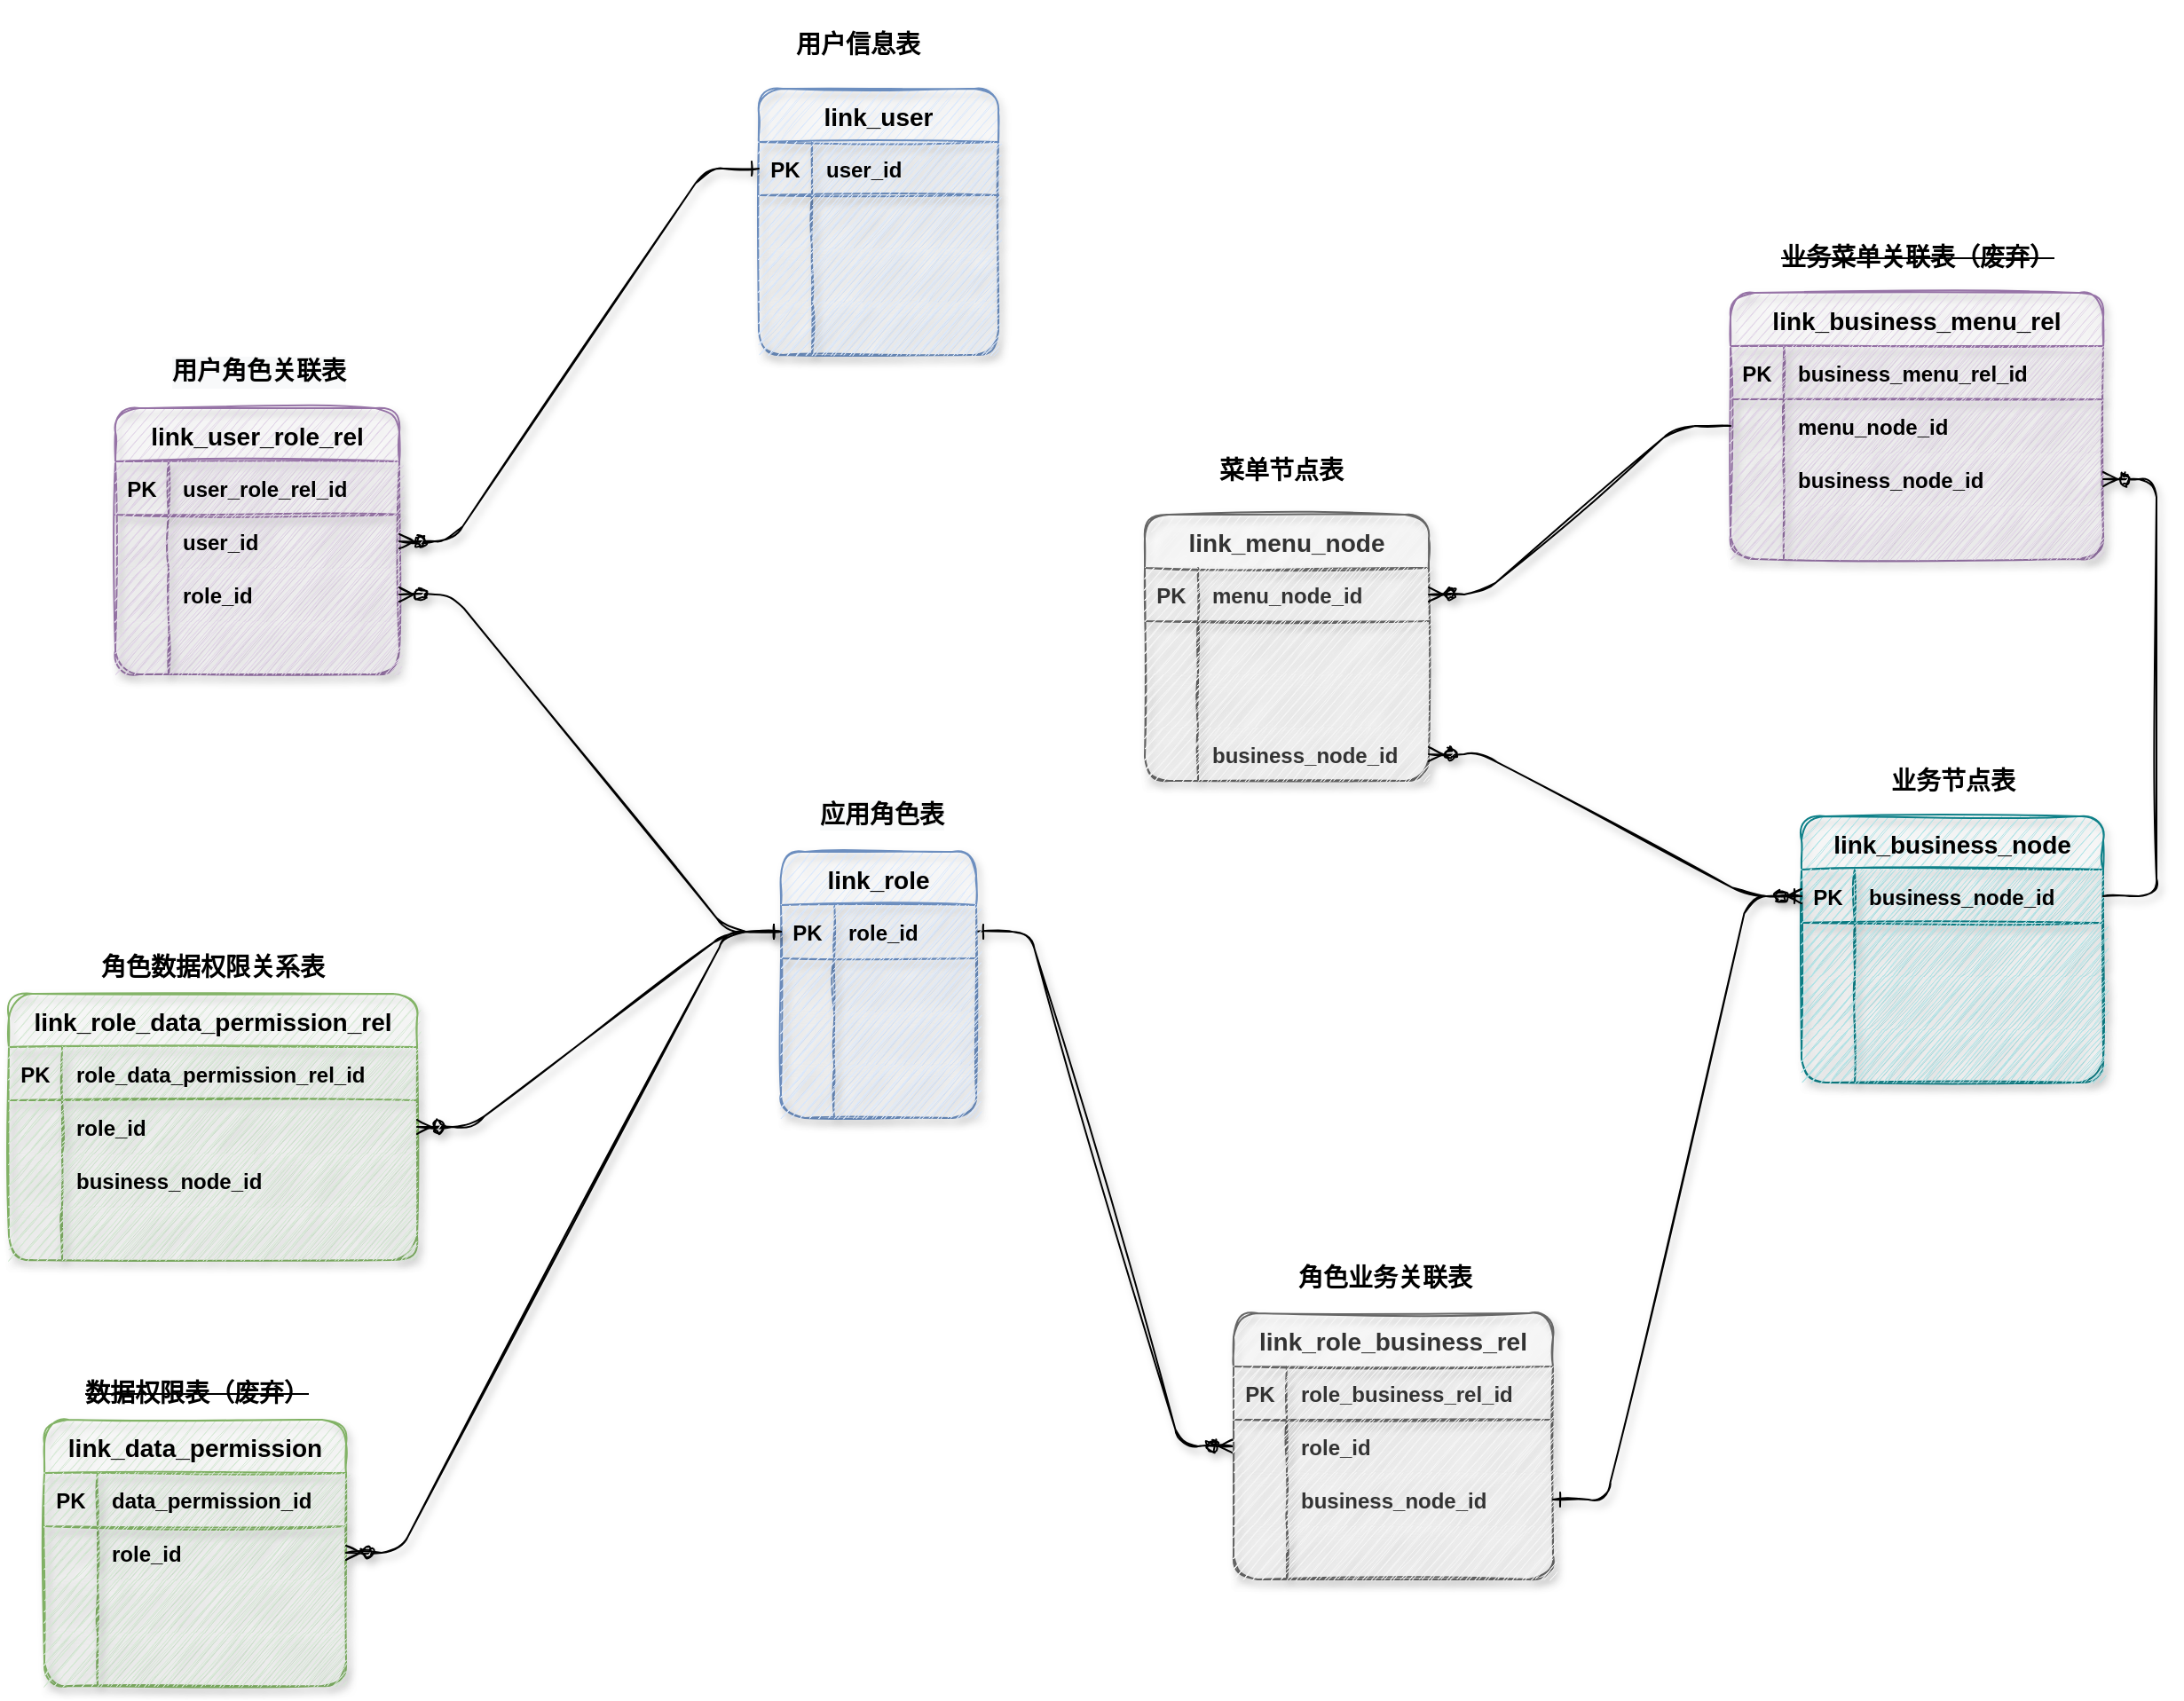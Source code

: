 <mxfile version="21.3.4" type="github">
  <diagram name="第 1 页" id="-1RtoDrV1E8NqZcKQzuA">
    <mxGraphModel dx="1562" dy="875" grid="1" gridSize="10" guides="1" tooltips="1" connect="1" arrows="1" fold="1" page="1" pageScale="1" pageWidth="827" pageHeight="1169" background="#ffffff" math="0" shadow="0">
      <root>
        <mxCell id="0" />
        <mxCell id="1" parent="0" />
        <mxCell id="bn9qM6ZARCFpn5LCWyF9-1" value="" style="edgeStyle=entityRelationEdgeStyle;endArrow=ERzeroToMany;startArrow=ERone;endFill=1;startFill=0;shadow=1;sketch=1;entryX=0;entryY=0.5;entryDx=0;entryDy=0;fontStyle=1;exitX=1;exitY=0.5;exitDx=0;exitDy=0;" edge="1" parent="1" source="bn9qM6ZARCFpn5LCWyF9-3" target="bn9qM6ZARCFpn5LCWyF9-32">
          <mxGeometry width="100" height="100" relative="1" as="geometry">
            <mxPoint x="880" y="765" as="sourcePoint" />
            <mxPoint x="1100" y="760" as="targetPoint" />
          </mxGeometry>
        </mxCell>
        <mxCell id="bn9qM6ZARCFpn5LCWyF9-2" value="link_role" style="shape=table;startSize=30;container=1;collapsible=1;childLayout=tableLayout;fixedRows=1;rowLines=0;fontStyle=1;align=center;resizeLast=1;shadow=1;sketch=1;strokeColor=#6c8ebf;fillColor=#dae8fc;fontSize=14;rounded=1;" vertex="1" parent="1">
          <mxGeometry x="715" y="800" width="110" height="150" as="geometry" />
        </mxCell>
        <mxCell id="bn9qM6ZARCFpn5LCWyF9-3" value="" style="shape=partialRectangle;collapsible=0;dropTarget=0;pointerEvents=0;top=0;left=0;bottom=1;right=0;points=[[0,0.5],[1,0.5]];portConstraint=eastwest;strokeColor=#6c8ebf;fillColor=#dae8fc;shadow=1;sketch=1;fontStyle=1" vertex="1" parent="bn9qM6ZARCFpn5LCWyF9-2">
          <mxGeometry y="30" width="110" height="30" as="geometry" />
        </mxCell>
        <mxCell id="bn9qM6ZARCFpn5LCWyF9-4" value="PK" style="shape=partialRectangle;connectable=0;top=0;left=0;bottom=0;right=0;fontStyle=1;overflow=hidden;strokeColor=#6c8ebf;fillColor=#dae8fc;shadow=1;sketch=1;" vertex="1" parent="bn9qM6ZARCFpn5LCWyF9-3">
          <mxGeometry width="30" height="30" as="geometry">
            <mxRectangle width="30" height="30" as="alternateBounds" />
          </mxGeometry>
        </mxCell>
        <mxCell id="bn9qM6ZARCFpn5LCWyF9-5" value="role_id" style="shape=partialRectangle;connectable=0;top=0;left=0;bottom=0;right=0;align=left;spacingLeft=6;fontStyle=1;overflow=hidden;strokeColor=#6c8ebf;fillColor=#dae8fc;shadow=1;sketch=1;" vertex="1" parent="bn9qM6ZARCFpn5LCWyF9-3">
          <mxGeometry x="30" width="80" height="30" as="geometry">
            <mxRectangle width="80" height="30" as="alternateBounds" />
          </mxGeometry>
        </mxCell>
        <mxCell id="bn9qM6ZARCFpn5LCWyF9-6" value="" style="shape=partialRectangle;collapsible=0;dropTarget=0;pointerEvents=0;top=0;left=0;bottom=0;right=0;points=[[0,0.5],[1,0.5]];portConstraint=eastwest;strokeColor=#6c8ebf;fillColor=#dae8fc;shadow=1;sketch=1;fontStyle=1" vertex="1" parent="bn9qM6ZARCFpn5LCWyF9-2">
          <mxGeometry y="60" width="110" height="30" as="geometry" />
        </mxCell>
        <mxCell id="bn9qM6ZARCFpn5LCWyF9-7" value="" style="shape=partialRectangle;connectable=0;top=0;left=0;bottom=0;right=0;editable=1;overflow=hidden;strokeColor=#6c8ebf;fillColor=#dae8fc;shadow=1;sketch=1;fontStyle=1" vertex="1" parent="bn9qM6ZARCFpn5LCWyF9-6">
          <mxGeometry width="30" height="30" as="geometry">
            <mxRectangle width="30" height="30" as="alternateBounds" />
          </mxGeometry>
        </mxCell>
        <mxCell id="bn9qM6ZARCFpn5LCWyF9-8" value="" style="shape=partialRectangle;connectable=0;top=0;left=0;bottom=0;right=0;align=left;spacingLeft=6;overflow=hidden;strokeColor=#6c8ebf;fillColor=#dae8fc;shadow=1;sketch=1;fontStyle=1" vertex="1" parent="bn9qM6ZARCFpn5LCWyF9-6">
          <mxGeometry x="30" width="80" height="30" as="geometry">
            <mxRectangle width="80" height="30" as="alternateBounds" />
          </mxGeometry>
        </mxCell>
        <mxCell id="bn9qM6ZARCFpn5LCWyF9-9" value="" style="shape=partialRectangle;collapsible=0;dropTarget=0;pointerEvents=0;top=0;left=0;bottom=0;right=0;points=[[0,0.5],[1,0.5]];portConstraint=eastwest;strokeColor=#6c8ebf;fillColor=#dae8fc;shadow=1;sketch=1;fontStyle=1" vertex="1" parent="bn9qM6ZARCFpn5LCWyF9-2">
          <mxGeometry y="90" width="110" height="30" as="geometry" />
        </mxCell>
        <mxCell id="bn9qM6ZARCFpn5LCWyF9-10" value="" style="shape=partialRectangle;connectable=0;top=0;left=0;bottom=0;right=0;editable=1;overflow=hidden;strokeColor=#6c8ebf;fillColor=#dae8fc;shadow=1;sketch=1;fontStyle=1" vertex="1" parent="bn9qM6ZARCFpn5LCWyF9-9">
          <mxGeometry width="30" height="30" as="geometry">
            <mxRectangle width="30" height="30" as="alternateBounds" />
          </mxGeometry>
        </mxCell>
        <mxCell id="bn9qM6ZARCFpn5LCWyF9-11" value="" style="shape=partialRectangle;connectable=0;top=0;left=0;bottom=0;right=0;align=left;spacingLeft=6;overflow=hidden;strokeColor=#6c8ebf;fillColor=#dae8fc;shadow=1;sketch=1;fontStyle=1" vertex="1" parent="bn9qM6ZARCFpn5LCWyF9-9">
          <mxGeometry x="30" width="80" height="30" as="geometry">
            <mxRectangle width="80" height="30" as="alternateBounds" />
          </mxGeometry>
        </mxCell>
        <mxCell id="bn9qM6ZARCFpn5LCWyF9-12" value="" style="shape=partialRectangle;collapsible=0;dropTarget=0;pointerEvents=0;top=0;left=0;bottom=0;right=0;points=[[0,0.5],[1,0.5]];portConstraint=eastwest;strokeColor=#6c8ebf;fillColor=#dae8fc;shadow=1;sketch=1;fontStyle=1" vertex="1" parent="bn9qM6ZARCFpn5LCWyF9-2">
          <mxGeometry y="120" width="110" height="30" as="geometry" />
        </mxCell>
        <mxCell id="bn9qM6ZARCFpn5LCWyF9-13" value="" style="shape=partialRectangle;connectable=0;top=0;left=0;bottom=0;right=0;editable=1;overflow=hidden;strokeColor=#6c8ebf;fillColor=#dae8fc;shadow=1;sketch=1;fontStyle=1" vertex="1" parent="bn9qM6ZARCFpn5LCWyF9-12">
          <mxGeometry width="30" height="30" as="geometry">
            <mxRectangle width="30" height="30" as="alternateBounds" />
          </mxGeometry>
        </mxCell>
        <mxCell id="bn9qM6ZARCFpn5LCWyF9-14" value="" style="shape=partialRectangle;connectable=0;top=0;left=0;bottom=0;right=0;align=left;spacingLeft=6;overflow=hidden;strokeColor=#6c8ebf;fillColor=#dae8fc;shadow=1;sketch=1;fontStyle=1" vertex="1" parent="bn9qM6ZARCFpn5LCWyF9-12">
          <mxGeometry x="30" width="80" height="30" as="geometry">
            <mxRectangle width="80" height="30" as="alternateBounds" />
          </mxGeometry>
        </mxCell>
        <mxCell id="bn9qM6ZARCFpn5LCWyF9-15" value="link_business_node" style="shape=table;startSize=30;container=1;collapsible=1;childLayout=tableLayout;fixedRows=1;rowLines=0;fontStyle=1;align=center;resizeLast=1;shadow=1;sketch=1;fillColor=#b0e3e6;fontSize=14;strokeColor=#0e8088;rounded=1;" vertex="1" parent="1">
          <mxGeometry x="1290" y="780" width="170" height="150" as="geometry" />
        </mxCell>
        <mxCell id="bn9qM6ZARCFpn5LCWyF9-16" value="" style="shape=partialRectangle;collapsible=0;dropTarget=0;pointerEvents=0;top=0;left=0;bottom=1;right=0;points=[[0,0.5],[1,0.5]];portConstraint=eastwest;strokeColor=#0e8088;fillColor=#b0e3e6;shadow=1;sketch=1;fontStyle=1" vertex="1" parent="bn9qM6ZARCFpn5LCWyF9-15">
          <mxGeometry y="30" width="170" height="30" as="geometry" />
        </mxCell>
        <mxCell id="bn9qM6ZARCFpn5LCWyF9-17" value="PK" style="shape=partialRectangle;connectable=0;top=0;left=0;bottom=0;right=0;fontStyle=1;overflow=hidden;strokeColor=#0e8088;fillColor=#b0e3e6;shadow=1;sketch=1;" vertex="1" parent="bn9qM6ZARCFpn5LCWyF9-16">
          <mxGeometry width="30" height="30" as="geometry">
            <mxRectangle width="30" height="30" as="alternateBounds" />
          </mxGeometry>
        </mxCell>
        <mxCell id="bn9qM6ZARCFpn5LCWyF9-18" value="business_node_id" style="shape=partialRectangle;connectable=0;top=0;left=0;bottom=0;right=0;align=left;spacingLeft=6;fontStyle=1;overflow=hidden;strokeColor=#0e8088;fillColor=#b0e3e6;shadow=1;sketch=1;" vertex="1" parent="bn9qM6ZARCFpn5LCWyF9-16">
          <mxGeometry x="30" width="140" height="30" as="geometry">
            <mxRectangle width="140" height="30" as="alternateBounds" />
          </mxGeometry>
        </mxCell>
        <mxCell id="bn9qM6ZARCFpn5LCWyF9-19" value="" style="shape=partialRectangle;collapsible=0;dropTarget=0;pointerEvents=0;top=0;left=0;bottom=0;right=0;points=[[0,0.5],[1,0.5]];portConstraint=eastwest;strokeColor=#0e8088;fillColor=#b0e3e6;shadow=1;sketch=1;fontStyle=1" vertex="1" parent="bn9qM6ZARCFpn5LCWyF9-15">
          <mxGeometry y="60" width="170" height="30" as="geometry" />
        </mxCell>
        <mxCell id="bn9qM6ZARCFpn5LCWyF9-20" value="" style="shape=partialRectangle;connectable=0;top=0;left=0;bottom=0;right=0;editable=1;overflow=hidden;strokeColor=#0e8088;fillColor=#b0e3e6;shadow=1;sketch=1;fontStyle=1" vertex="1" parent="bn9qM6ZARCFpn5LCWyF9-19">
          <mxGeometry width="30" height="30" as="geometry">
            <mxRectangle width="30" height="30" as="alternateBounds" />
          </mxGeometry>
        </mxCell>
        <mxCell id="bn9qM6ZARCFpn5LCWyF9-21" value="" style="shape=partialRectangle;connectable=0;top=0;left=0;bottom=0;right=0;align=left;spacingLeft=6;overflow=hidden;strokeColor=#0e8088;fillColor=#b0e3e6;shadow=1;sketch=1;fontStyle=1" vertex="1" parent="bn9qM6ZARCFpn5LCWyF9-19">
          <mxGeometry x="30" width="140" height="30" as="geometry">
            <mxRectangle width="140" height="30" as="alternateBounds" />
          </mxGeometry>
        </mxCell>
        <mxCell id="bn9qM6ZARCFpn5LCWyF9-22" value="" style="shape=partialRectangle;collapsible=0;dropTarget=0;pointerEvents=0;top=0;left=0;bottom=0;right=0;points=[[0,0.5],[1,0.5]];portConstraint=eastwest;strokeColor=#0e8088;fillColor=#b0e3e6;shadow=1;sketch=1;fontStyle=1" vertex="1" parent="bn9qM6ZARCFpn5LCWyF9-15">
          <mxGeometry y="90" width="170" height="30" as="geometry" />
        </mxCell>
        <mxCell id="bn9qM6ZARCFpn5LCWyF9-23" value="" style="shape=partialRectangle;connectable=0;top=0;left=0;bottom=0;right=0;editable=1;overflow=hidden;strokeColor=#0e8088;fillColor=#b0e3e6;shadow=1;sketch=1;fontStyle=1" vertex="1" parent="bn9qM6ZARCFpn5LCWyF9-22">
          <mxGeometry width="30" height="30" as="geometry">
            <mxRectangle width="30" height="30" as="alternateBounds" />
          </mxGeometry>
        </mxCell>
        <mxCell id="bn9qM6ZARCFpn5LCWyF9-24" value="" style="shape=partialRectangle;connectable=0;top=0;left=0;bottom=0;right=0;align=left;spacingLeft=6;overflow=hidden;strokeColor=#0e8088;fillColor=#b0e3e6;shadow=1;sketch=1;fontStyle=1" vertex="1" parent="bn9qM6ZARCFpn5LCWyF9-22">
          <mxGeometry x="30" width="140" height="30" as="geometry">
            <mxRectangle width="140" height="30" as="alternateBounds" />
          </mxGeometry>
        </mxCell>
        <mxCell id="bn9qM6ZARCFpn5LCWyF9-25" value="" style="shape=partialRectangle;collapsible=0;dropTarget=0;pointerEvents=0;top=0;left=0;bottom=0;right=0;points=[[0,0.5],[1,0.5]];portConstraint=eastwest;strokeColor=#0e8088;fillColor=#b0e3e6;shadow=1;sketch=1;fontStyle=1" vertex="1" parent="bn9qM6ZARCFpn5LCWyF9-15">
          <mxGeometry y="120" width="170" height="30" as="geometry" />
        </mxCell>
        <mxCell id="bn9qM6ZARCFpn5LCWyF9-26" value="" style="shape=partialRectangle;connectable=0;top=0;left=0;bottom=0;right=0;editable=1;overflow=hidden;strokeColor=#0e8088;fillColor=#b0e3e6;shadow=1;sketch=1;fontStyle=1" vertex="1" parent="bn9qM6ZARCFpn5LCWyF9-25">
          <mxGeometry width="30" height="30" as="geometry">
            <mxRectangle width="30" height="30" as="alternateBounds" />
          </mxGeometry>
        </mxCell>
        <mxCell id="bn9qM6ZARCFpn5LCWyF9-27" value="" style="shape=partialRectangle;connectable=0;top=0;left=0;bottom=0;right=0;align=left;spacingLeft=6;overflow=hidden;strokeColor=#0e8088;fillColor=#b0e3e6;shadow=1;sketch=1;fontStyle=1" vertex="1" parent="bn9qM6ZARCFpn5LCWyF9-25">
          <mxGeometry x="30" width="140" height="30" as="geometry">
            <mxRectangle width="140" height="30" as="alternateBounds" />
          </mxGeometry>
        </mxCell>
        <mxCell id="bn9qM6ZARCFpn5LCWyF9-28" value="link_role_business_rel" style="shape=table;startSize=30;container=1;collapsible=1;childLayout=tableLayout;fixedRows=1;rowLines=0;fontStyle=1;align=center;resizeLast=1;shadow=1;sketch=1;fontSize=14;fillColor=#f5f5f5;strokeColor=#666666;fontColor=#333333;rounded=1;" vertex="1" parent="1">
          <mxGeometry x="970" y="1060" width="180" height="150" as="geometry" />
        </mxCell>
        <mxCell id="bn9qM6ZARCFpn5LCWyF9-29" value="" style="shape=partialRectangle;collapsible=0;dropTarget=0;pointerEvents=0;top=0;left=0;bottom=1;right=0;points=[[0,0.5],[1,0.5]];portConstraint=eastwest;shadow=1;sketch=1;fillColor=#f5f5f5;strokeColor=#666666;fontColor=#333333;fontStyle=1" vertex="1" parent="bn9qM6ZARCFpn5LCWyF9-28">
          <mxGeometry y="30" width="180" height="30" as="geometry" />
        </mxCell>
        <mxCell id="bn9qM6ZARCFpn5LCWyF9-30" value="PK" style="shape=partialRectangle;connectable=0;top=0;left=0;bottom=0;right=0;fontStyle=1;overflow=hidden;shadow=1;sketch=1;fillColor=#f5f5f5;strokeColor=#666666;fontColor=#333333;" vertex="1" parent="bn9qM6ZARCFpn5LCWyF9-29">
          <mxGeometry width="30" height="30" as="geometry">
            <mxRectangle width="30" height="30" as="alternateBounds" />
          </mxGeometry>
        </mxCell>
        <mxCell id="bn9qM6ZARCFpn5LCWyF9-31" value="role_business_rel_id" style="shape=partialRectangle;connectable=0;top=0;left=0;bottom=0;right=0;align=left;spacingLeft=6;fontStyle=1;overflow=hidden;shadow=1;sketch=1;fillColor=#f5f5f5;strokeColor=#666666;fontColor=#333333;" vertex="1" parent="bn9qM6ZARCFpn5LCWyF9-29">
          <mxGeometry x="30" width="150" height="30" as="geometry">
            <mxRectangle width="150" height="30" as="alternateBounds" />
          </mxGeometry>
        </mxCell>
        <mxCell id="bn9qM6ZARCFpn5LCWyF9-32" value="" style="shape=partialRectangle;collapsible=0;dropTarget=0;pointerEvents=0;top=0;left=0;bottom=0;right=0;points=[[0,0.5],[1,0.5]];portConstraint=eastwest;shadow=1;sketch=1;fillColor=#f5f5f5;strokeColor=#666666;fontColor=#333333;fontStyle=1" vertex="1" parent="bn9qM6ZARCFpn5LCWyF9-28">
          <mxGeometry y="60" width="180" height="30" as="geometry" />
        </mxCell>
        <mxCell id="bn9qM6ZARCFpn5LCWyF9-33" value="" style="shape=partialRectangle;connectable=0;top=0;left=0;bottom=0;right=0;editable=1;overflow=hidden;shadow=1;sketch=1;fillColor=#f5f5f5;strokeColor=#666666;fontColor=#333333;fontStyle=1" vertex="1" parent="bn9qM6ZARCFpn5LCWyF9-32">
          <mxGeometry width="30" height="30" as="geometry">
            <mxRectangle width="30" height="30" as="alternateBounds" />
          </mxGeometry>
        </mxCell>
        <mxCell id="bn9qM6ZARCFpn5LCWyF9-34" value="role_id" style="shape=partialRectangle;connectable=0;top=0;left=0;bottom=0;right=0;align=left;spacingLeft=6;overflow=hidden;shadow=1;sketch=1;fillColor=#f5f5f5;strokeColor=#666666;fontColor=#333333;fontStyle=1" vertex="1" parent="bn9qM6ZARCFpn5LCWyF9-32">
          <mxGeometry x="30" width="150" height="30" as="geometry">
            <mxRectangle width="150" height="30" as="alternateBounds" />
          </mxGeometry>
        </mxCell>
        <mxCell id="bn9qM6ZARCFpn5LCWyF9-35" value="" style="shape=partialRectangle;collapsible=0;dropTarget=0;pointerEvents=0;top=0;left=0;bottom=0;right=0;points=[[0,0.5],[1,0.5]];portConstraint=eastwest;shadow=1;sketch=1;fillColor=#f5f5f5;strokeColor=#666666;fontColor=#333333;fontStyle=1" vertex="1" parent="bn9qM6ZARCFpn5LCWyF9-28">
          <mxGeometry y="90" width="180" height="30" as="geometry" />
        </mxCell>
        <mxCell id="bn9qM6ZARCFpn5LCWyF9-36" value="" style="shape=partialRectangle;connectable=0;top=0;left=0;bottom=0;right=0;editable=1;overflow=hidden;shadow=1;sketch=1;fillColor=#f5f5f5;strokeColor=#666666;fontColor=#333333;fontStyle=1" vertex="1" parent="bn9qM6ZARCFpn5LCWyF9-35">
          <mxGeometry width="30" height="30" as="geometry">
            <mxRectangle width="30" height="30" as="alternateBounds" />
          </mxGeometry>
        </mxCell>
        <mxCell id="bn9qM6ZARCFpn5LCWyF9-37" value="business_node_id" style="shape=partialRectangle;connectable=0;top=0;left=0;bottom=0;right=0;align=left;spacingLeft=6;overflow=hidden;shadow=1;sketch=1;fillColor=#f5f5f5;strokeColor=#666666;fontColor=#333333;fontStyle=1" vertex="1" parent="bn9qM6ZARCFpn5LCWyF9-35">
          <mxGeometry x="30" width="150" height="30" as="geometry">
            <mxRectangle width="150" height="30" as="alternateBounds" />
          </mxGeometry>
        </mxCell>
        <mxCell id="bn9qM6ZARCFpn5LCWyF9-38" value="" style="shape=partialRectangle;collapsible=0;dropTarget=0;pointerEvents=0;top=0;left=0;bottom=0;right=0;points=[[0,0.5],[1,0.5]];portConstraint=eastwest;shadow=1;sketch=1;fillColor=#f5f5f5;strokeColor=#666666;fontColor=#333333;fontStyle=1" vertex="1" parent="bn9qM6ZARCFpn5LCWyF9-28">
          <mxGeometry y="120" width="180" height="30" as="geometry" />
        </mxCell>
        <mxCell id="bn9qM6ZARCFpn5LCWyF9-39" value="" style="shape=partialRectangle;connectable=0;top=0;left=0;bottom=0;right=0;editable=1;overflow=hidden;shadow=1;sketch=1;fillColor=#f5f5f5;strokeColor=#666666;fontColor=#333333;fontStyle=1" vertex="1" parent="bn9qM6ZARCFpn5LCWyF9-38">
          <mxGeometry width="30" height="30" as="geometry">
            <mxRectangle width="30" height="30" as="alternateBounds" />
          </mxGeometry>
        </mxCell>
        <mxCell id="bn9qM6ZARCFpn5LCWyF9-40" value="" style="shape=partialRectangle;connectable=0;top=0;left=0;bottom=0;right=0;align=left;spacingLeft=6;overflow=hidden;shadow=1;sketch=1;fillColor=#f5f5f5;strokeColor=#666666;fontColor=#333333;fontStyle=1" vertex="1" parent="bn9qM6ZARCFpn5LCWyF9-38">
          <mxGeometry x="30" width="150" height="30" as="geometry">
            <mxRectangle width="150" height="30" as="alternateBounds" />
          </mxGeometry>
        </mxCell>
        <mxCell id="bn9qM6ZARCFpn5LCWyF9-41" value="" style="edgeStyle=entityRelationEdgeStyle;endArrow=ERzeroToMany;startArrow=ERone;endFill=1;startFill=0;shadow=1;sketch=1;entryX=0;entryY=0.5;entryDx=0;entryDy=0;exitX=1;exitY=0.5;exitDx=0;exitDy=0;fontStyle=1" edge="1" parent="1" source="bn9qM6ZARCFpn5LCWyF9-35" target="bn9qM6ZARCFpn5LCWyF9-16">
          <mxGeometry width="100" height="100" relative="1" as="geometry">
            <mxPoint x="1210" y="1050" as="sourcePoint" />
            <mxPoint x="1330" y="1260" as="targetPoint" />
          </mxGeometry>
        </mxCell>
        <mxCell id="bn9qM6ZARCFpn5LCWyF9-42" value="link_menu_node" style="shape=table;startSize=30;container=1;collapsible=1;childLayout=tableLayout;fixedRows=1;rowLines=0;fontStyle=1;align=center;resizeLast=1;shadow=1;sketch=1;strokeColor=#666666;fillColor=#f5f5f5;fontSize=14;rounded=1;fontColor=#333333;" vertex="1" parent="1">
          <mxGeometry x="920" y="610" width="160" height="150" as="geometry" />
        </mxCell>
        <mxCell id="bn9qM6ZARCFpn5LCWyF9-43" value="" style="shape=partialRectangle;collapsible=0;dropTarget=0;pointerEvents=0;top=0;left=0;bottom=1;right=0;points=[[0,0.5],[1,0.5]];portConstraint=eastwest;strokeColor=#666666;fillColor=#f5f5f5;shadow=1;sketch=1;fontStyle=1;fontColor=#333333;" vertex="1" parent="bn9qM6ZARCFpn5LCWyF9-42">
          <mxGeometry y="30" width="160" height="30" as="geometry" />
        </mxCell>
        <mxCell id="bn9qM6ZARCFpn5LCWyF9-44" value="PK" style="shape=partialRectangle;connectable=0;top=0;left=0;bottom=0;right=0;fontStyle=1;overflow=hidden;strokeColor=#666666;fillColor=#f5f5f5;shadow=1;sketch=1;fontColor=#333333;" vertex="1" parent="bn9qM6ZARCFpn5LCWyF9-43">
          <mxGeometry width="30" height="30" as="geometry">
            <mxRectangle width="30" height="30" as="alternateBounds" />
          </mxGeometry>
        </mxCell>
        <mxCell id="bn9qM6ZARCFpn5LCWyF9-45" value="menu_node_id" style="shape=partialRectangle;connectable=0;top=0;left=0;bottom=0;right=0;align=left;spacingLeft=6;fontStyle=1;overflow=hidden;strokeColor=#666666;fillColor=#f5f5f5;shadow=1;sketch=1;fontColor=#333333;" vertex="1" parent="bn9qM6ZARCFpn5LCWyF9-43">
          <mxGeometry x="30" width="130" height="30" as="geometry">
            <mxRectangle width="130" height="30" as="alternateBounds" />
          </mxGeometry>
        </mxCell>
        <mxCell id="bn9qM6ZARCFpn5LCWyF9-46" value="" style="shape=partialRectangle;collapsible=0;dropTarget=0;pointerEvents=0;top=0;left=0;bottom=0;right=0;points=[[0,0.5],[1,0.5]];portConstraint=eastwest;strokeColor=#666666;fillColor=#f5f5f5;shadow=1;sketch=1;fontStyle=1;fontColor=#333333;" vertex="1" parent="bn9qM6ZARCFpn5LCWyF9-42">
          <mxGeometry y="60" width="160" height="30" as="geometry" />
        </mxCell>
        <mxCell id="bn9qM6ZARCFpn5LCWyF9-47" value="" style="shape=partialRectangle;connectable=0;top=0;left=0;bottom=0;right=0;editable=1;overflow=hidden;strokeColor=#666666;fillColor=#f5f5f5;shadow=1;sketch=1;fontStyle=1;fontColor=#333333;" vertex="1" parent="bn9qM6ZARCFpn5LCWyF9-46">
          <mxGeometry width="30" height="30" as="geometry">
            <mxRectangle width="30" height="30" as="alternateBounds" />
          </mxGeometry>
        </mxCell>
        <mxCell id="bn9qM6ZARCFpn5LCWyF9-48" value="" style="shape=partialRectangle;connectable=0;top=0;left=0;bottom=0;right=0;align=left;spacingLeft=6;overflow=hidden;strokeColor=#666666;fillColor=#f5f5f5;shadow=1;sketch=1;fontStyle=1;fontColor=#333333;" vertex="1" parent="bn9qM6ZARCFpn5LCWyF9-46">
          <mxGeometry x="30" width="130" height="30" as="geometry">
            <mxRectangle width="130" height="30" as="alternateBounds" />
          </mxGeometry>
        </mxCell>
        <mxCell id="bn9qM6ZARCFpn5LCWyF9-49" value="" style="shape=partialRectangle;collapsible=0;dropTarget=0;pointerEvents=0;top=0;left=0;bottom=0;right=0;points=[[0,0.5],[1,0.5]];portConstraint=eastwest;strokeColor=#666666;fillColor=#f5f5f5;shadow=1;sketch=1;fontStyle=1;fontColor=#333333;" vertex="1" parent="bn9qM6ZARCFpn5LCWyF9-42">
          <mxGeometry y="90" width="160" height="30" as="geometry" />
        </mxCell>
        <mxCell id="bn9qM6ZARCFpn5LCWyF9-50" value="" style="shape=partialRectangle;connectable=0;top=0;left=0;bottom=0;right=0;editable=1;overflow=hidden;strokeColor=#666666;fillColor=#f5f5f5;shadow=1;sketch=1;fontStyle=1;fontColor=#333333;" vertex="1" parent="bn9qM6ZARCFpn5LCWyF9-49">
          <mxGeometry width="30" height="30" as="geometry">
            <mxRectangle width="30" height="30" as="alternateBounds" />
          </mxGeometry>
        </mxCell>
        <mxCell id="bn9qM6ZARCFpn5LCWyF9-51" value="" style="shape=partialRectangle;connectable=0;top=0;left=0;bottom=0;right=0;align=left;spacingLeft=6;overflow=hidden;strokeColor=#666666;fillColor=#f5f5f5;shadow=1;sketch=1;fontStyle=1;fontColor=#333333;" vertex="1" parent="bn9qM6ZARCFpn5LCWyF9-49">
          <mxGeometry x="30" width="130" height="30" as="geometry">
            <mxRectangle width="130" height="30" as="alternateBounds" />
          </mxGeometry>
        </mxCell>
        <mxCell id="bn9qM6ZARCFpn5LCWyF9-52" value="" style="shape=partialRectangle;collapsible=0;dropTarget=0;pointerEvents=0;top=0;left=0;bottom=0;right=0;points=[[0,0.5],[1,0.5]];portConstraint=eastwest;strokeColor=#666666;fillColor=#f5f5f5;shadow=1;sketch=1;fontStyle=1;fontColor=#333333;" vertex="1" parent="bn9qM6ZARCFpn5LCWyF9-42">
          <mxGeometry y="120" width="160" height="30" as="geometry" />
        </mxCell>
        <mxCell id="bn9qM6ZARCFpn5LCWyF9-53" value="" style="shape=partialRectangle;connectable=0;top=0;left=0;bottom=0;right=0;editable=1;overflow=hidden;strokeColor=#666666;fillColor=#f5f5f5;shadow=1;sketch=1;fontStyle=1;fontColor=#333333;" vertex="1" parent="bn9qM6ZARCFpn5LCWyF9-52">
          <mxGeometry width="30" height="30" as="geometry">
            <mxRectangle width="30" height="30" as="alternateBounds" />
          </mxGeometry>
        </mxCell>
        <mxCell id="bn9qM6ZARCFpn5LCWyF9-54" value="business_node_id" style="shape=partialRectangle;connectable=0;top=0;left=0;bottom=0;right=0;align=left;spacingLeft=6;overflow=hidden;strokeColor=#666666;fillColor=#f5f5f5;shadow=1;sketch=1;fontStyle=1;fontColor=#333333;" vertex="1" parent="bn9qM6ZARCFpn5LCWyF9-52">
          <mxGeometry x="30" width="130" height="30" as="geometry">
            <mxRectangle width="130" height="30" as="alternateBounds" />
          </mxGeometry>
        </mxCell>
        <mxCell id="bn9qM6ZARCFpn5LCWyF9-55" value="link_business_menu_rel" style="shape=table;startSize=30;container=1;collapsible=1;childLayout=tableLayout;fixedRows=1;rowLines=0;fontStyle=1;align=center;resizeLast=1;shadow=1;sketch=1;strokeColor=#9673a6;fillColor=#e1d5e7;fontSize=14;rounded=1;" vertex="1" parent="1">
          <mxGeometry x="1250" y="485" width="210" height="150" as="geometry" />
        </mxCell>
        <mxCell id="bn9qM6ZARCFpn5LCWyF9-56" value="" style="shape=partialRectangle;collapsible=0;dropTarget=0;pointerEvents=0;top=0;left=0;bottom=1;right=0;points=[[0,0.5],[1,0.5]];portConstraint=eastwest;strokeColor=#9673a6;fillColor=#e1d5e7;shadow=1;sketch=1;fontStyle=1" vertex="1" parent="bn9qM6ZARCFpn5LCWyF9-55">
          <mxGeometry y="30" width="210" height="30" as="geometry" />
        </mxCell>
        <mxCell id="bn9qM6ZARCFpn5LCWyF9-57" value="PK" style="shape=partialRectangle;connectable=0;top=0;left=0;bottom=0;right=0;fontStyle=1;overflow=hidden;strokeColor=#9673a6;fillColor=#e1d5e7;shadow=1;sketch=1;" vertex="1" parent="bn9qM6ZARCFpn5LCWyF9-56">
          <mxGeometry width="30" height="30" as="geometry">
            <mxRectangle width="30" height="30" as="alternateBounds" />
          </mxGeometry>
        </mxCell>
        <mxCell id="bn9qM6ZARCFpn5LCWyF9-58" value="business_menu_rel_id" style="shape=partialRectangle;connectable=0;top=0;left=0;bottom=0;right=0;align=left;spacingLeft=6;fontStyle=1;overflow=hidden;strokeColor=#9673a6;fillColor=#e1d5e7;shadow=1;sketch=1;" vertex="1" parent="bn9qM6ZARCFpn5LCWyF9-56">
          <mxGeometry x="30" width="180" height="30" as="geometry">
            <mxRectangle width="180" height="30" as="alternateBounds" />
          </mxGeometry>
        </mxCell>
        <mxCell id="bn9qM6ZARCFpn5LCWyF9-59" value="" style="shape=partialRectangle;collapsible=0;dropTarget=0;pointerEvents=0;top=0;left=0;bottom=0;right=0;points=[[0,0.5],[1,0.5]];portConstraint=eastwest;strokeColor=#9673a6;fillColor=#e1d5e7;shadow=1;sketch=1;fontStyle=1" vertex="1" parent="bn9qM6ZARCFpn5LCWyF9-55">
          <mxGeometry y="60" width="210" height="30" as="geometry" />
        </mxCell>
        <mxCell id="bn9qM6ZARCFpn5LCWyF9-60" value="" style="shape=partialRectangle;connectable=0;top=0;left=0;bottom=0;right=0;editable=1;overflow=hidden;strokeColor=#9673a6;fillColor=#e1d5e7;shadow=1;sketch=1;fontStyle=1" vertex="1" parent="bn9qM6ZARCFpn5LCWyF9-59">
          <mxGeometry width="30" height="30" as="geometry">
            <mxRectangle width="30" height="30" as="alternateBounds" />
          </mxGeometry>
        </mxCell>
        <mxCell id="bn9qM6ZARCFpn5LCWyF9-61" value="menu_node_id" style="shape=partialRectangle;connectable=0;top=0;left=0;bottom=0;right=0;align=left;spacingLeft=6;overflow=hidden;strokeColor=#9673a6;fillColor=#e1d5e7;shadow=1;sketch=1;fontStyle=1" vertex="1" parent="bn9qM6ZARCFpn5LCWyF9-59">
          <mxGeometry x="30" width="180" height="30" as="geometry">
            <mxRectangle width="180" height="30" as="alternateBounds" />
          </mxGeometry>
        </mxCell>
        <mxCell id="bn9qM6ZARCFpn5LCWyF9-62" value="" style="shape=partialRectangle;collapsible=0;dropTarget=0;pointerEvents=0;top=0;left=0;bottom=0;right=0;points=[[0,0.5],[1,0.5]];portConstraint=eastwest;strokeColor=#9673a6;fillColor=#e1d5e7;shadow=1;sketch=1;fontStyle=1" vertex="1" parent="bn9qM6ZARCFpn5LCWyF9-55">
          <mxGeometry y="90" width="210" height="30" as="geometry" />
        </mxCell>
        <mxCell id="bn9qM6ZARCFpn5LCWyF9-63" value="" style="shape=partialRectangle;connectable=0;top=0;left=0;bottom=0;right=0;editable=1;overflow=hidden;strokeColor=#9673a6;fillColor=#e1d5e7;shadow=1;sketch=1;fontStyle=1" vertex="1" parent="bn9qM6ZARCFpn5LCWyF9-62">
          <mxGeometry width="30" height="30" as="geometry">
            <mxRectangle width="30" height="30" as="alternateBounds" />
          </mxGeometry>
        </mxCell>
        <mxCell id="bn9qM6ZARCFpn5LCWyF9-64" value="business_node_id" style="shape=partialRectangle;connectable=0;top=0;left=0;bottom=0;right=0;align=left;spacingLeft=6;overflow=hidden;strokeColor=#9673a6;fillColor=#e1d5e7;shadow=1;sketch=1;fontStyle=1" vertex="1" parent="bn9qM6ZARCFpn5LCWyF9-62">
          <mxGeometry x="30" width="180" height="30" as="geometry">
            <mxRectangle width="180" height="30" as="alternateBounds" />
          </mxGeometry>
        </mxCell>
        <mxCell id="bn9qM6ZARCFpn5LCWyF9-65" value="" style="shape=partialRectangle;collapsible=0;dropTarget=0;pointerEvents=0;top=0;left=0;bottom=0;right=0;points=[[0,0.5],[1,0.5]];portConstraint=eastwest;strokeColor=#9673a6;fillColor=#e1d5e7;shadow=1;sketch=1;fontStyle=1" vertex="1" parent="bn9qM6ZARCFpn5LCWyF9-55">
          <mxGeometry y="120" width="210" height="30" as="geometry" />
        </mxCell>
        <mxCell id="bn9qM6ZARCFpn5LCWyF9-66" value="" style="shape=partialRectangle;connectable=0;top=0;left=0;bottom=0;right=0;editable=1;overflow=hidden;strokeColor=#9673a6;fillColor=#e1d5e7;shadow=1;sketch=1;fontStyle=1" vertex="1" parent="bn9qM6ZARCFpn5LCWyF9-65">
          <mxGeometry width="30" height="30" as="geometry">
            <mxRectangle width="30" height="30" as="alternateBounds" />
          </mxGeometry>
        </mxCell>
        <mxCell id="bn9qM6ZARCFpn5LCWyF9-67" value="" style="shape=partialRectangle;connectable=0;top=0;left=0;bottom=0;right=0;align=left;spacingLeft=6;overflow=hidden;strokeColor=#9673a6;fillColor=#e1d5e7;shadow=1;sketch=1;fontStyle=1" vertex="1" parent="bn9qM6ZARCFpn5LCWyF9-65">
          <mxGeometry x="30" width="180" height="30" as="geometry">
            <mxRectangle width="180" height="30" as="alternateBounds" />
          </mxGeometry>
        </mxCell>
        <mxCell id="bn9qM6ZARCFpn5LCWyF9-68" value="" style="edgeStyle=entityRelationEdgeStyle;fontSize=12;html=1;endArrow=ERzeroToMany;endFill=1;shadow=1;fontColor=none;exitX=0;exitY=0.5;exitDx=0;exitDy=0;entryX=1;entryY=0.5;entryDx=0;entryDy=0;sketch=1;" edge="1" parent="1" source="bn9qM6ZARCFpn5LCWyF9-59" target="bn9qM6ZARCFpn5LCWyF9-43">
          <mxGeometry width="100" height="100" relative="1" as="geometry">
            <mxPoint x="1230" y="545" as="sourcePoint" />
            <mxPoint x="1330" y="445" as="targetPoint" />
          </mxGeometry>
        </mxCell>
        <mxCell id="bn9qM6ZARCFpn5LCWyF9-69" value="" style="edgeStyle=entityRelationEdgeStyle;fontSize=12;html=1;endArrow=ERzeroToMany;endFill=1;shadow=1;fontColor=none;exitX=1;exitY=0.5;exitDx=0;exitDy=0;entryX=1;entryY=0.5;entryDx=0;entryDy=0;sketch=1;" edge="1" parent="1" source="bn9qM6ZARCFpn5LCWyF9-16" target="bn9qM6ZARCFpn5LCWyF9-62">
          <mxGeometry width="100" height="100" relative="1" as="geometry">
            <mxPoint x="1540" y="880" as="sourcePoint" />
            <mxPoint x="1640" y="780" as="targetPoint" />
          </mxGeometry>
        </mxCell>
        <mxCell id="bn9qM6ZARCFpn5LCWyF9-70" value="link_user_role_rel" style="shape=table;startSize=30;container=1;collapsible=1;childLayout=tableLayout;fixedRows=1;rowLines=0;fontStyle=1;align=center;resizeLast=1;shadow=1;sketch=1;strokeColor=#9673a6;fillColor=#e1d5e7;fontSize=14;rounded=1;" vertex="1" parent="1">
          <mxGeometry x="340" y="550" width="160" height="150" as="geometry" />
        </mxCell>
        <mxCell id="bn9qM6ZARCFpn5LCWyF9-71" value="" style="shape=partialRectangle;collapsible=0;dropTarget=0;pointerEvents=0;top=0;left=0;bottom=1;right=0;points=[[0,0.5],[1,0.5]];portConstraint=eastwest;strokeColor=#9673a6;fillColor=#e1d5e7;shadow=1;sketch=1;fontStyle=1" vertex="1" parent="bn9qM6ZARCFpn5LCWyF9-70">
          <mxGeometry y="30" width="160" height="30" as="geometry" />
        </mxCell>
        <mxCell id="bn9qM6ZARCFpn5LCWyF9-72" value="PK" style="shape=partialRectangle;connectable=0;top=0;left=0;bottom=0;right=0;fontStyle=1;overflow=hidden;strokeColor=#9673a6;fillColor=#e1d5e7;shadow=1;sketch=1;" vertex="1" parent="bn9qM6ZARCFpn5LCWyF9-71">
          <mxGeometry width="30" height="30" as="geometry">
            <mxRectangle width="30" height="30" as="alternateBounds" />
          </mxGeometry>
        </mxCell>
        <mxCell id="bn9qM6ZARCFpn5LCWyF9-73" value="user_role_rel_id" style="shape=partialRectangle;connectable=0;top=0;left=0;bottom=0;right=0;align=left;spacingLeft=6;fontStyle=1;overflow=hidden;strokeColor=#9673a6;fillColor=#e1d5e7;shadow=1;sketch=1;" vertex="1" parent="bn9qM6ZARCFpn5LCWyF9-71">
          <mxGeometry x="30" width="130" height="30" as="geometry">
            <mxRectangle width="130" height="30" as="alternateBounds" />
          </mxGeometry>
        </mxCell>
        <mxCell id="bn9qM6ZARCFpn5LCWyF9-74" value="" style="shape=partialRectangle;collapsible=0;dropTarget=0;pointerEvents=0;top=0;left=0;bottom=0;right=0;points=[[0,0.5],[1,0.5]];portConstraint=eastwest;strokeColor=#9673a6;fillColor=#e1d5e7;shadow=1;sketch=1;fontStyle=1" vertex="1" parent="bn9qM6ZARCFpn5LCWyF9-70">
          <mxGeometry y="60" width="160" height="30" as="geometry" />
        </mxCell>
        <mxCell id="bn9qM6ZARCFpn5LCWyF9-75" value="" style="shape=partialRectangle;connectable=0;top=0;left=0;bottom=0;right=0;editable=1;overflow=hidden;strokeColor=#9673a6;fillColor=#e1d5e7;shadow=1;sketch=1;fontStyle=1" vertex="1" parent="bn9qM6ZARCFpn5LCWyF9-74">
          <mxGeometry width="30" height="30" as="geometry">
            <mxRectangle width="30" height="30" as="alternateBounds" />
          </mxGeometry>
        </mxCell>
        <mxCell id="bn9qM6ZARCFpn5LCWyF9-76" value="user_id" style="shape=partialRectangle;connectable=0;top=0;left=0;bottom=0;right=0;align=left;spacingLeft=6;overflow=hidden;strokeColor=#9673a6;fillColor=#e1d5e7;shadow=1;sketch=1;fontStyle=1" vertex="1" parent="bn9qM6ZARCFpn5LCWyF9-74">
          <mxGeometry x="30" width="130" height="30" as="geometry">
            <mxRectangle width="130" height="30" as="alternateBounds" />
          </mxGeometry>
        </mxCell>
        <mxCell id="bn9qM6ZARCFpn5LCWyF9-77" value="" style="shape=partialRectangle;collapsible=0;dropTarget=0;pointerEvents=0;top=0;left=0;bottom=0;right=0;points=[[0,0.5],[1,0.5]];portConstraint=eastwest;strokeColor=#9673a6;fillColor=#e1d5e7;shadow=1;sketch=1;fontStyle=1" vertex="1" parent="bn9qM6ZARCFpn5LCWyF9-70">
          <mxGeometry y="90" width="160" height="30" as="geometry" />
        </mxCell>
        <mxCell id="bn9qM6ZARCFpn5LCWyF9-78" value="" style="shape=partialRectangle;connectable=0;top=0;left=0;bottom=0;right=0;editable=1;overflow=hidden;strokeColor=#9673a6;fillColor=#e1d5e7;shadow=1;sketch=1;fontStyle=1" vertex="1" parent="bn9qM6ZARCFpn5LCWyF9-77">
          <mxGeometry width="30" height="30" as="geometry">
            <mxRectangle width="30" height="30" as="alternateBounds" />
          </mxGeometry>
        </mxCell>
        <mxCell id="bn9qM6ZARCFpn5LCWyF9-79" value="role_id" style="shape=partialRectangle;connectable=0;top=0;left=0;bottom=0;right=0;align=left;spacingLeft=6;overflow=hidden;strokeColor=#9673a6;fillColor=#e1d5e7;shadow=1;sketch=1;fontStyle=1" vertex="1" parent="bn9qM6ZARCFpn5LCWyF9-77">
          <mxGeometry x="30" width="130" height="30" as="geometry">
            <mxRectangle width="130" height="30" as="alternateBounds" />
          </mxGeometry>
        </mxCell>
        <mxCell id="bn9qM6ZARCFpn5LCWyF9-80" value="" style="shape=partialRectangle;collapsible=0;dropTarget=0;pointerEvents=0;top=0;left=0;bottom=0;right=0;points=[[0,0.5],[1,0.5]];portConstraint=eastwest;strokeColor=#9673a6;fillColor=#e1d5e7;shadow=1;sketch=1;fontStyle=1" vertex="1" parent="bn9qM6ZARCFpn5LCWyF9-70">
          <mxGeometry y="120" width="160" height="30" as="geometry" />
        </mxCell>
        <mxCell id="bn9qM6ZARCFpn5LCWyF9-81" value="" style="shape=partialRectangle;connectable=0;top=0;left=0;bottom=0;right=0;editable=1;overflow=hidden;strokeColor=#9673a6;fillColor=#e1d5e7;shadow=1;sketch=1;fontStyle=1" vertex="1" parent="bn9qM6ZARCFpn5LCWyF9-80">
          <mxGeometry width="30" height="30" as="geometry">
            <mxRectangle width="30" height="30" as="alternateBounds" />
          </mxGeometry>
        </mxCell>
        <mxCell id="bn9qM6ZARCFpn5LCWyF9-82" value="" style="shape=partialRectangle;connectable=0;top=0;left=0;bottom=0;right=0;align=left;spacingLeft=6;overflow=hidden;strokeColor=#9673a6;fillColor=#e1d5e7;shadow=1;sketch=1;fontStyle=1" vertex="1" parent="bn9qM6ZARCFpn5LCWyF9-80">
          <mxGeometry x="30" width="130" height="30" as="geometry">
            <mxRectangle width="130" height="30" as="alternateBounds" />
          </mxGeometry>
        </mxCell>
        <mxCell id="bn9qM6ZARCFpn5LCWyF9-83" value="link_user" style="shape=table;startSize=30;container=1;collapsible=1;childLayout=tableLayout;fixedRows=1;rowLines=0;fontStyle=1;align=center;resizeLast=1;shadow=1;sketch=1;strokeColor=#6c8ebf;fillColor=#dae8fc;fontSize=14;rounded=1;" vertex="1" parent="1">
          <mxGeometry x="702.5" y="370" width="135" height="150" as="geometry" />
        </mxCell>
        <mxCell id="bn9qM6ZARCFpn5LCWyF9-84" value="" style="shape=partialRectangle;collapsible=0;dropTarget=0;pointerEvents=0;top=0;left=0;bottom=1;right=0;points=[[0,0.5],[1,0.5]];portConstraint=eastwest;strokeColor=#6c8ebf;fillColor=#dae8fc;shadow=1;sketch=1;fontStyle=1" vertex="1" parent="bn9qM6ZARCFpn5LCWyF9-83">
          <mxGeometry y="30" width="135" height="30" as="geometry" />
        </mxCell>
        <mxCell id="bn9qM6ZARCFpn5LCWyF9-85" value="PK" style="shape=partialRectangle;connectable=0;top=0;left=0;bottom=0;right=0;fontStyle=1;overflow=hidden;strokeColor=#6c8ebf;fillColor=#dae8fc;shadow=1;sketch=1;" vertex="1" parent="bn9qM6ZARCFpn5LCWyF9-84">
          <mxGeometry width="30" height="30" as="geometry">
            <mxRectangle width="30" height="30" as="alternateBounds" />
          </mxGeometry>
        </mxCell>
        <mxCell id="bn9qM6ZARCFpn5LCWyF9-86" value="user_id" style="shape=partialRectangle;connectable=0;top=0;left=0;bottom=0;right=0;align=left;spacingLeft=6;fontStyle=1;overflow=hidden;strokeColor=#6c8ebf;fillColor=#dae8fc;shadow=1;sketch=1;" vertex="1" parent="bn9qM6ZARCFpn5LCWyF9-84">
          <mxGeometry x="30" width="105" height="30" as="geometry">
            <mxRectangle width="105" height="30" as="alternateBounds" />
          </mxGeometry>
        </mxCell>
        <mxCell id="bn9qM6ZARCFpn5LCWyF9-87" value="" style="shape=partialRectangle;collapsible=0;dropTarget=0;pointerEvents=0;top=0;left=0;bottom=0;right=0;points=[[0,0.5],[1,0.5]];portConstraint=eastwest;strokeColor=#6c8ebf;fillColor=#dae8fc;shadow=1;sketch=1;fontStyle=1" vertex="1" parent="bn9qM6ZARCFpn5LCWyF9-83">
          <mxGeometry y="60" width="135" height="30" as="geometry" />
        </mxCell>
        <mxCell id="bn9qM6ZARCFpn5LCWyF9-88" value="" style="shape=partialRectangle;connectable=0;top=0;left=0;bottom=0;right=0;editable=1;overflow=hidden;strokeColor=#6c8ebf;fillColor=#dae8fc;shadow=1;sketch=1;fontStyle=1" vertex="1" parent="bn9qM6ZARCFpn5LCWyF9-87">
          <mxGeometry width="30" height="30" as="geometry">
            <mxRectangle width="30" height="30" as="alternateBounds" />
          </mxGeometry>
        </mxCell>
        <mxCell id="bn9qM6ZARCFpn5LCWyF9-89" value="" style="shape=partialRectangle;connectable=0;top=0;left=0;bottom=0;right=0;align=left;spacingLeft=6;overflow=hidden;strokeColor=#6c8ebf;fillColor=#dae8fc;shadow=1;sketch=1;fontStyle=1" vertex="1" parent="bn9qM6ZARCFpn5LCWyF9-87">
          <mxGeometry x="30" width="105" height="30" as="geometry">
            <mxRectangle width="105" height="30" as="alternateBounds" />
          </mxGeometry>
        </mxCell>
        <mxCell id="bn9qM6ZARCFpn5LCWyF9-90" value="" style="shape=partialRectangle;collapsible=0;dropTarget=0;pointerEvents=0;top=0;left=0;bottom=0;right=0;points=[[0,0.5],[1,0.5]];portConstraint=eastwest;strokeColor=#6c8ebf;fillColor=#dae8fc;shadow=1;sketch=1;fontStyle=1" vertex="1" parent="bn9qM6ZARCFpn5LCWyF9-83">
          <mxGeometry y="90" width="135" height="30" as="geometry" />
        </mxCell>
        <mxCell id="bn9qM6ZARCFpn5LCWyF9-91" value="" style="shape=partialRectangle;connectable=0;top=0;left=0;bottom=0;right=0;editable=1;overflow=hidden;strokeColor=#6c8ebf;fillColor=#dae8fc;shadow=1;sketch=1;fontStyle=1" vertex="1" parent="bn9qM6ZARCFpn5LCWyF9-90">
          <mxGeometry width="30" height="30" as="geometry">
            <mxRectangle width="30" height="30" as="alternateBounds" />
          </mxGeometry>
        </mxCell>
        <mxCell id="bn9qM6ZARCFpn5LCWyF9-92" value="" style="shape=partialRectangle;connectable=0;top=0;left=0;bottom=0;right=0;align=left;spacingLeft=6;overflow=hidden;strokeColor=#6c8ebf;fillColor=#dae8fc;shadow=1;sketch=1;fontStyle=1" vertex="1" parent="bn9qM6ZARCFpn5LCWyF9-90">
          <mxGeometry x="30" width="105" height="30" as="geometry">
            <mxRectangle width="105" height="30" as="alternateBounds" />
          </mxGeometry>
        </mxCell>
        <mxCell id="bn9qM6ZARCFpn5LCWyF9-93" value="" style="shape=partialRectangle;collapsible=0;dropTarget=0;pointerEvents=0;top=0;left=0;bottom=0;right=0;points=[[0,0.5],[1,0.5]];portConstraint=eastwest;strokeColor=#6c8ebf;fillColor=#dae8fc;shadow=1;sketch=1;fontStyle=1" vertex="1" parent="bn9qM6ZARCFpn5LCWyF9-83">
          <mxGeometry y="120" width="135" height="30" as="geometry" />
        </mxCell>
        <mxCell id="bn9qM6ZARCFpn5LCWyF9-94" value="" style="shape=partialRectangle;connectable=0;top=0;left=0;bottom=0;right=0;editable=1;overflow=hidden;strokeColor=#6c8ebf;fillColor=#dae8fc;shadow=1;sketch=1;fontStyle=1" vertex="1" parent="bn9qM6ZARCFpn5LCWyF9-93">
          <mxGeometry width="30" height="30" as="geometry">
            <mxRectangle width="30" height="30" as="alternateBounds" />
          </mxGeometry>
        </mxCell>
        <mxCell id="bn9qM6ZARCFpn5LCWyF9-95" value="" style="shape=partialRectangle;connectable=0;top=0;left=0;bottom=0;right=0;align=left;spacingLeft=6;overflow=hidden;strokeColor=#6c8ebf;fillColor=#dae8fc;shadow=1;sketch=1;fontStyle=1" vertex="1" parent="bn9qM6ZARCFpn5LCWyF9-93">
          <mxGeometry x="30" width="105" height="30" as="geometry">
            <mxRectangle width="105" height="30" as="alternateBounds" />
          </mxGeometry>
        </mxCell>
        <mxCell id="bn9qM6ZARCFpn5LCWyF9-96" value="" style="edgeStyle=entityRelationEdgeStyle;endArrow=ERzeroToMany;startArrow=ERone;endFill=1;startFill=0;shadow=1;sketch=1;entryX=1;entryY=0.5;entryDx=0;entryDy=0;fontStyle=1;exitX=0;exitY=0.5;exitDx=0;exitDy=0;" edge="1" parent="1" source="bn9qM6ZARCFpn5LCWyF9-84" target="bn9qM6ZARCFpn5LCWyF9-74">
          <mxGeometry width="100" height="100" relative="1" as="geometry">
            <mxPoint x="630" y="340" as="sourcePoint" />
            <mxPoint x="730" y="630" as="targetPoint" />
          </mxGeometry>
        </mxCell>
        <mxCell id="bn9qM6ZARCFpn5LCWyF9-97" value="" style="edgeStyle=entityRelationEdgeStyle;endArrow=ERzeroToMany;startArrow=ERone;endFill=1;startFill=0;shadow=1;sketch=1;entryX=1;entryY=0.5;entryDx=0;entryDy=0;fontStyle=1;exitX=0;exitY=0.5;exitDx=0;exitDy=0;" edge="1" parent="1" source="bn9qM6ZARCFpn5LCWyF9-3" target="bn9qM6ZARCFpn5LCWyF9-77">
          <mxGeometry width="100" height="100" relative="1" as="geometry">
            <mxPoint x="580" y="800" as="sourcePoint" />
            <mxPoint x="480" y="980" as="targetPoint" />
          </mxGeometry>
        </mxCell>
        <mxCell id="bn9qM6ZARCFpn5LCWyF9-98" value="&lt;pre&gt;&lt;font style=&quot;font-size: 14px&quot; face=&quot;Verdana&quot;&gt;&lt;b&gt;用户信息表&lt;/b&gt;&lt;/font&gt;&lt;/pre&gt;" style="text;html=1;align=center;verticalAlign=middle;resizable=0;points=[];autosize=1;strokeColor=none;fontSize=14;fontColor=none;" vertex="1" parent="1">
          <mxGeometry x="712.5" y="320" width="90" height="50" as="geometry" />
        </mxCell>
        <mxCell id="bn9qM6ZARCFpn5LCWyF9-99" value="&lt;pre style=&quot;text-align: center ; text-indent: 0px ; background-color: rgb(248 , 249 , 250)&quot;&gt;&lt;font face=&quot;Verdana&quot;&gt;&lt;b&gt;用户角色关联表&lt;/b&gt;&lt;/font&gt;&lt;br&gt;&lt;/pre&gt;" style="text;whiteSpace=wrap;html=1;fontSize=14;fontColor=none;" vertex="1" parent="1">
          <mxGeometry x="370" y="500" width="100" height="60" as="geometry" />
        </mxCell>
        <mxCell id="bn9qM6ZARCFpn5LCWyF9-100" value="&lt;pre style=&quot;text-align: center ; text-indent: 0px ; background-color: rgb(248 , 249 , 250)&quot;&gt;&lt;span style=&quot;font-family: &amp;#34;helvetica&amp;#34;&quot;&gt;&lt;b&gt;应用角色表&lt;/b&gt;&lt;/span&gt;&lt;br&gt;&lt;/pre&gt;" style="text;whiteSpace=wrap;html=1;fontSize=14;fontColor=none;" vertex="1" parent="1">
          <mxGeometry x="735" y="750" width="90" height="30" as="geometry" />
        </mxCell>
        <mxCell id="bn9qM6ZARCFpn5LCWyF9-101" value="&lt;b&gt;角色业务关联表&lt;/b&gt;" style="text;html=1;align=center;verticalAlign=middle;resizable=0;points=[];autosize=1;strokeColor=none;fontSize=14;fontColor=none;" vertex="1" parent="1">
          <mxGeometry x="1000" y="1030" width="110" height="20" as="geometry" />
        </mxCell>
        <mxCell id="bn9qM6ZARCFpn5LCWyF9-102" value="&lt;b&gt;业务节点表&lt;/b&gt;" style="text;html=1;align=center;verticalAlign=middle;resizable=0;points=[];autosize=1;strokeColor=none;fontSize=14;fontColor=none;" vertex="1" parent="1">
          <mxGeometry x="1330" y="750" width="90" height="20" as="geometry" />
        </mxCell>
        <mxCell id="bn9qM6ZARCFpn5LCWyF9-103" value="&lt;b&gt;&lt;strike&gt;业务菜单关联表（废弃）&lt;/strike&gt;&lt;/b&gt;" style="text;html=1;align=center;verticalAlign=middle;resizable=0;points=[];autosize=1;strokeColor=none;fontSize=14;fontColor=none;" vertex="1" parent="1">
          <mxGeometry x="1270" y="455" width="170" height="20" as="geometry" />
        </mxCell>
        <mxCell id="bn9qM6ZARCFpn5LCWyF9-104" value="&lt;b&gt;菜单节点表&lt;/b&gt;" style="text;whiteSpace=wrap;html=1;fontSize=14;fontColor=none;" vertex="1" parent="1">
          <mxGeometry x="960" y="570" width="80" height="30" as="geometry" />
        </mxCell>
        <mxCell id="bn9qM6ZARCFpn5LCWyF9-105" value="link_data_permission" style="shape=table;startSize=30;container=1;collapsible=1;childLayout=tableLayout;fixedRows=1;rowLines=0;fontStyle=1;align=center;resizeLast=1;shadow=1;sketch=1;strokeColor=#82b366;fillColor=#d5e8d4;fontSize=14;rounded=1;" vertex="1" parent="1">
          <mxGeometry x="300" y="1120" width="170" height="150" as="geometry" />
        </mxCell>
        <mxCell id="bn9qM6ZARCFpn5LCWyF9-106" value="" style="shape=partialRectangle;collapsible=0;dropTarget=0;pointerEvents=0;top=0;left=0;bottom=1;right=0;points=[[0,0.5],[1,0.5]];portConstraint=eastwest;strokeColor=#82b366;fillColor=#d5e8d4;shadow=1;sketch=1;fontStyle=1" vertex="1" parent="bn9qM6ZARCFpn5LCWyF9-105">
          <mxGeometry y="30" width="170" height="30" as="geometry" />
        </mxCell>
        <mxCell id="bn9qM6ZARCFpn5LCWyF9-107" value="PK" style="shape=partialRectangle;connectable=0;top=0;left=0;bottom=0;right=0;fontStyle=1;overflow=hidden;strokeColor=#82b366;fillColor=#d5e8d4;shadow=1;sketch=1;" vertex="1" parent="bn9qM6ZARCFpn5LCWyF9-106">
          <mxGeometry width="30" height="30" as="geometry">
            <mxRectangle width="30" height="30" as="alternateBounds" />
          </mxGeometry>
        </mxCell>
        <mxCell id="bn9qM6ZARCFpn5LCWyF9-108" value="data_permission_id" style="shape=partialRectangle;connectable=0;top=0;left=0;bottom=0;right=0;align=left;spacingLeft=6;fontStyle=1;overflow=hidden;strokeColor=#82b366;fillColor=#d5e8d4;shadow=1;sketch=1;" vertex="1" parent="bn9qM6ZARCFpn5LCWyF9-106">
          <mxGeometry x="30" width="140" height="30" as="geometry">
            <mxRectangle width="140" height="30" as="alternateBounds" />
          </mxGeometry>
        </mxCell>
        <mxCell id="bn9qM6ZARCFpn5LCWyF9-109" value="" style="shape=partialRectangle;collapsible=0;dropTarget=0;pointerEvents=0;top=0;left=0;bottom=0;right=0;points=[[0,0.5],[1,0.5]];portConstraint=eastwest;strokeColor=#82b366;fillColor=#d5e8d4;shadow=1;sketch=1;fontStyle=1" vertex="1" parent="bn9qM6ZARCFpn5LCWyF9-105">
          <mxGeometry y="60" width="170" height="30" as="geometry" />
        </mxCell>
        <mxCell id="bn9qM6ZARCFpn5LCWyF9-110" value="" style="shape=partialRectangle;connectable=0;top=0;left=0;bottom=0;right=0;editable=1;overflow=hidden;strokeColor=#82b366;fillColor=#d5e8d4;shadow=1;sketch=1;fontStyle=1" vertex="1" parent="bn9qM6ZARCFpn5LCWyF9-109">
          <mxGeometry width="30" height="30" as="geometry">
            <mxRectangle width="30" height="30" as="alternateBounds" />
          </mxGeometry>
        </mxCell>
        <mxCell id="bn9qM6ZARCFpn5LCWyF9-111" value="role_id" style="shape=partialRectangle;connectable=0;top=0;left=0;bottom=0;right=0;align=left;spacingLeft=6;overflow=hidden;strokeColor=#82b366;fillColor=#d5e8d4;shadow=1;sketch=1;fontStyle=1" vertex="1" parent="bn9qM6ZARCFpn5LCWyF9-109">
          <mxGeometry x="30" width="140" height="30" as="geometry">
            <mxRectangle width="140" height="30" as="alternateBounds" />
          </mxGeometry>
        </mxCell>
        <mxCell id="bn9qM6ZARCFpn5LCWyF9-112" value="" style="shape=partialRectangle;collapsible=0;dropTarget=0;pointerEvents=0;top=0;left=0;bottom=0;right=0;points=[[0,0.5],[1,0.5]];portConstraint=eastwest;strokeColor=#82b366;fillColor=#d5e8d4;shadow=1;sketch=1;fontStyle=1" vertex="1" parent="bn9qM6ZARCFpn5LCWyF9-105">
          <mxGeometry y="90" width="170" height="30" as="geometry" />
        </mxCell>
        <mxCell id="bn9qM6ZARCFpn5LCWyF9-113" value="" style="shape=partialRectangle;connectable=0;top=0;left=0;bottom=0;right=0;editable=1;overflow=hidden;strokeColor=#82b366;fillColor=#d5e8d4;shadow=1;sketch=1;fontStyle=1" vertex="1" parent="bn9qM6ZARCFpn5LCWyF9-112">
          <mxGeometry width="30" height="30" as="geometry">
            <mxRectangle width="30" height="30" as="alternateBounds" />
          </mxGeometry>
        </mxCell>
        <mxCell id="bn9qM6ZARCFpn5LCWyF9-114" value="" style="shape=partialRectangle;connectable=0;top=0;left=0;bottom=0;right=0;align=left;spacingLeft=6;overflow=hidden;strokeColor=#82b366;fillColor=#d5e8d4;shadow=1;sketch=1;fontStyle=1" vertex="1" parent="bn9qM6ZARCFpn5LCWyF9-112">
          <mxGeometry x="30" width="140" height="30" as="geometry">
            <mxRectangle width="140" height="30" as="alternateBounds" />
          </mxGeometry>
        </mxCell>
        <mxCell id="bn9qM6ZARCFpn5LCWyF9-115" value="" style="shape=partialRectangle;collapsible=0;dropTarget=0;pointerEvents=0;top=0;left=0;bottom=0;right=0;points=[[0,0.5],[1,0.5]];portConstraint=eastwest;strokeColor=#82b366;fillColor=#d5e8d4;shadow=1;sketch=1;fontStyle=1" vertex="1" parent="bn9qM6ZARCFpn5LCWyF9-105">
          <mxGeometry y="120" width="170" height="30" as="geometry" />
        </mxCell>
        <mxCell id="bn9qM6ZARCFpn5LCWyF9-116" value="" style="shape=partialRectangle;connectable=0;top=0;left=0;bottom=0;right=0;editable=1;overflow=hidden;strokeColor=#82b366;fillColor=#d5e8d4;shadow=1;sketch=1;fontStyle=1" vertex="1" parent="bn9qM6ZARCFpn5LCWyF9-115">
          <mxGeometry width="30" height="30" as="geometry">
            <mxRectangle width="30" height="30" as="alternateBounds" />
          </mxGeometry>
        </mxCell>
        <mxCell id="bn9qM6ZARCFpn5LCWyF9-117" value="" style="shape=partialRectangle;connectable=0;top=0;left=0;bottom=0;right=0;align=left;spacingLeft=6;overflow=hidden;strokeColor=#82b366;fillColor=#d5e8d4;shadow=1;sketch=1;fontStyle=1" vertex="1" parent="bn9qM6ZARCFpn5LCWyF9-115">
          <mxGeometry x="30" width="140" height="30" as="geometry">
            <mxRectangle width="140" height="30" as="alternateBounds" />
          </mxGeometry>
        </mxCell>
        <mxCell id="bn9qM6ZARCFpn5LCWyF9-118" value="link_role_data_permission_rel" style="shape=table;startSize=30;container=1;collapsible=1;childLayout=tableLayout;fixedRows=1;rowLines=0;fontStyle=1;align=center;resizeLast=1;shadow=1;sketch=1;strokeColor=#82b366;fillColor=#d5e8d4;fontSize=14;rounded=1;" vertex="1" parent="1">
          <mxGeometry x="280" y="880" width="230" height="150" as="geometry" />
        </mxCell>
        <mxCell id="bn9qM6ZARCFpn5LCWyF9-119" value="" style="shape=partialRectangle;collapsible=0;dropTarget=0;pointerEvents=0;top=0;left=0;bottom=1;right=0;points=[[0,0.5],[1,0.5]];portConstraint=eastwest;strokeColor=#82b366;fillColor=#d5e8d4;shadow=1;sketch=1;fontStyle=1" vertex="1" parent="bn9qM6ZARCFpn5LCWyF9-118">
          <mxGeometry y="30" width="230" height="30" as="geometry" />
        </mxCell>
        <mxCell id="bn9qM6ZARCFpn5LCWyF9-120" value="PK" style="shape=partialRectangle;connectable=0;top=0;left=0;bottom=0;right=0;fontStyle=1;overflow=hidden;strokeColor=#82b366;fillColor=#d5e8d4;shadow=1;sketch=1;" vertex="1" parent="bn9qM6ZARCFpn5LCWyF9-119">
          <mxGeometry width="30" height="30" as="geometry">
            <mxRectangle width="30" height="30" as="alternateBounds" />
          </mxGeometry>
        </mxCell>
        <mxCell id="bn9qM6ZARCFpn5LCWyF9-121" value="role_data_permission_rel_id" style="shape=partialRectangle;connectable=0;top=0;left=0;bottom=0;right=0;align=left;spacingLeft=6;fontStyle=1;overflow=hidden;strokeColor=#82b366;fillColor=#d5e8d4;shadow=1;sketch=1;" vertex="1" parent="bn9qM6ZARCFpn5LCWyF9-119">
          <mxGeometry x="30" width="200" height="30" as="geometry">
            <mxRectangle width="200" height="30" as="alternateBounds" />
          </mxGeometry>
        </mxCell>
        <mxCell id="bn9qM6ZARCFpn5LCWyF9-122" value="" style="shape=partialRectangle;collapsible=0;dropTarget=0;pointerEvents=0;top=0;left=0;bottom=0;right=0;points=[[0,0.5],[1,0.5]];portConstraint=eastwest;strokeColor=#82b366;fillColor=#d5e8d4;shadow=1;sketch=1;fontStyle=1" vertex="1" parent="bn9qM6ZARCFpn5LCWyF9-118">
          <mxGeometry y="60" width="230" height="30" as="geometry" />
        </mxCell>
        <mxCell id="bn9qM6ZARCFpn5LCWyF9-123" value="" style="shape=partialRectangle;connectable=0;top=0;left=0;bottom=0;right=0;editable=1;overflow=hidden;strokeColor=#82b366;fillColor=#d5e8d4;shadow=1;sketch=1;fontStyle=1" vertex="1" parent="bn9qM6ZARCFpn5LCWyF9-122">
          <mxGeometry width="30" height="30" as="geometry">
            <mxRectangle width="30" height="30" as="alternateBounds" />
          </mxGeometry>
        </mxCell>
        <mxCell id="bn9qM6ZARCFpn5LCWyF9-124" value="role_id" style="shape=partialRectangle;connectable=0;top=0;left=0;bottom=0;right=0;align=left;spacingLeft=6;overflow=hidden;strokeColor=#82b366;fillColor=#d5e8d4;shadow=1;sketch=1;fontStyle=1" vertex="1" parent="bn9qM6ZARCFpn5LCWyF9-122">
          <mxGeometry x="30" width="200" height="30" as="geometry">
            <mxRectangle width="200" height="30" as="alternateBounds" />
          </mxGeometry>
        </mxCell>
        <mxCell id="bn9qM6ZARCFpn5LCWyF9-125" value="" style="shape=partialRectangle;collapsible=0;dropTarget=0;pointerEvents=0;top=0;left=0;bottom=0;right=0;points=[[0,0.5],[1,0.5]];portConstraint=eastwest;strokeColor=#82b366;fillColor=#d5e8d4;shadow=1;sketch=1;fontStyle=1" vertex="1" parent="bn9qM6ZARCFpn5LCWyF9-118">
          <mxGeometry y="90" width="230" height="30" as="geometry" />
        </mxCell>
        <mxCell id="bn9qM6ZARCFpn5LCWyF9-126" value="" style="shape=partialRectangle;connectable=0;top=0;left=0;bottom=0;right=0;editable=1;overflow=hidden;strokeColor=#82b366;fillColor=#d5e8d4;shadow=1;sketch=1;fontStyle=1" vertex="1" parent="bn9qM6ZARCFpn5LCWyF9-125">
          <mxGeometry width="30" height="30" as="geometry">
            <mxRectangle width="30" height="30" as="alternateBounds" />
          </mxGeometry>
        </mxCell>
        <mxCell id="bn9qM6ZARCFpn5LCWyF9-127" value="business_node_id" style="shape=partialRectangle;connectable=0;top=0;left=0;bottom=0;right=0;align=left;spacingLeft=6;overflow=hidden;strokeColor=#82b366;fillColor=#d5e8d4;shadow=1;sketch=1;fontStyle=1" vertex="1" parent="bn9qM6ZARCFpn5LCWyF9-125">
          <mxGeometry x="30" width="200" height="30" as="geometry">
            <mxRectangle width="200" height="30" as="alternateBounds" />
          </mxGeometry>
        </mxCell>
        <mxCell id="bn9qM6ZARCFpn5LCWyF9-128" value="" style="shape=partialRectangle;collapsible=0;dropTarget=0;pointerEvents=0;top=0;left=0;bottom=0;right=0;points=[[0,0.5],[1,0.5]];portConstraint=eastwest;strokeColor=#82b366;fillColor=#d5e8d4;shadow=1;sketch=1;fontStyle=1" vertex="1" parent="bn9qM6ZARCFpn5LCWyF9-118">
          <mxGeometry y="120" width="230" height="30" as="geometry" />
        </mxCell>
        <mxCell id="bn9qM6ZARCFpn5LCWyF9-129" value="" style="shape=partialRectangle;connectable=0;top=0;left=0;bottom=0;right=0;editable=1;overflow=hidden;strokeColor=#82b366;fillColor=#d5e8d4;shadow=1;sketch=1;fontStyle=1" vertex="1" parent="bn9qM6ZARCFpn5LCWyF9-128">
          <mxGeometry width="30" height="30" as="geometry">
            <mxRectangle width="30" height="30" as="alternateBounds" />
          </mxGeometry>
        </mxCell>
        <mxCell id="bn9qM6ZARCFpn5LCWyF9-130" value="" style="shape=partialRectangle;connectable=0;top=0;left=0;bottom=0;right=0;align=left;spacingLeft=6;overflow=hidden;strokeColor=#82b366;fillColor=#d5e8d4;shadow=1;sketch=1;fontStyle=1" vertex="1" parent="bn9qM6ZARCFpn5LCWyF9-128">
          <mxGeometry x="30" width="200" height="30" as="geometry">
            <mxRectangle width="200" height="30" as="alternateBounds" />
          </mxGeometry>
        </mxCell>
        <mxCell id="bn9qM6ZARCFpn5LCWyF9-131" value="" style="edgeStyle=entityRelationEdgeStyle;endArrow=ERzeroToMany;startArrow=ERone;endFill=1;startFill=0;shadow=1;sketch=1;entryX=1;entryY=0.5;entryDx=0;entryDy=0;fontStyle=1;exitX=0;exitY=0.5;exitDx=0;exitDy=0;" edge="1" parent="1" source="bn9qM6ZARCFpn5LCWyF9-3" target="bn9qM6ZARCFpn5LCWyF9-122">
          <mxGeometry width="100" height="100" relative="1" as="geometry">
            <mxPoint x="730" y="805" as="sourcePoint" />
            <mxPoint x="510" y="665" as="targetPoint" />
          </mxGeometry>
        </mxCell>
        <mxCell id="bn9qM6ZARCFpn5LCWyF9-132" value="&lt;b&gt;&lt;strike&gt;数据权限表（废弃）&lt;/strike&gt;&lt;/b&gt;" style="text;whiteSpace=wrap;html=1;fontSize=14;fontColor=none;" vertex="1" parent="1">
          <mxGeometry x="321.25" y="1090" width="127.5" height="30" as="geometry" />
        </mxCell>
        <mxCell id="bn9qM6ZARCFpn5LCWyF9-133" value="&lt;b&gt;角色数据权限关系表&lt;/b&gt;" style="text;whiteSpace=wrap;html=1;fontSize=14;fontColor=none;" vertex="1" parent="1">
          <mxGeometry x="330" y="850" width="150" height="30" as="geometry" />
        </mxCell>
        <mxCell id="bn9qM6ZARCFpn5LCWyF9-134" value="" style="edgeStyle=entityRelationEdgeStyle;endArrow=ERzeroToMany;startArrow=ERone;endFill=1;startFill=0;shadow=1;sketch=1;entryX=1;entryY=0.5;entryDx=0;entryDy=0;fontStyle=1;exitX=0;exitY=0.5;exitDx=0;exitDy=0;" edge="1" parent="1" source="bn9qM6ZARCFpn5LCWyF9-3" target="bn9qM6ZARCFpn5LCWyF9-109">
          <mxGeometry width="100" height="100" relative="1" as="geometry">
            <mxPoint x="730" y="805" as="sourcePoint" />
            <mxPoint x="520" y="965" as="targetPoint" />
          </mxGeometry>
        </mxCell>
        <mxCell id="bn9qM6ZARCFpn5LCWyF9-135" value="" style="edgeStyle=entityRelationEdgeStyle;endArrow=ERzeroToMany;startArrow=ERone;endFill=1;startFill=0;shadow=1;sketch=1;entryX=1;entryY=0.5;entryDx=0;entryDy=0;exitX=0;exitY=0.5;exitDx=0;exitDy=0;fontStyle=1" edge="1" parent="1" source="bn9qM6ZARCFpn5LCWyF9-16" target="bn9qM6ZARCFpn5LCWyF9-52">
          <mxGeometry width="100" height="100" relative="1" as="geometry">
            <mxPoint x="1140" y="865" as="sourcePoint" />
            <mxPoint x="1260" y="665" as="targetPoint" />
          </mxGeometry>
        </mxCell>
      </root>
    </mxGraphModel>
  </diagram>
</mxfile>
